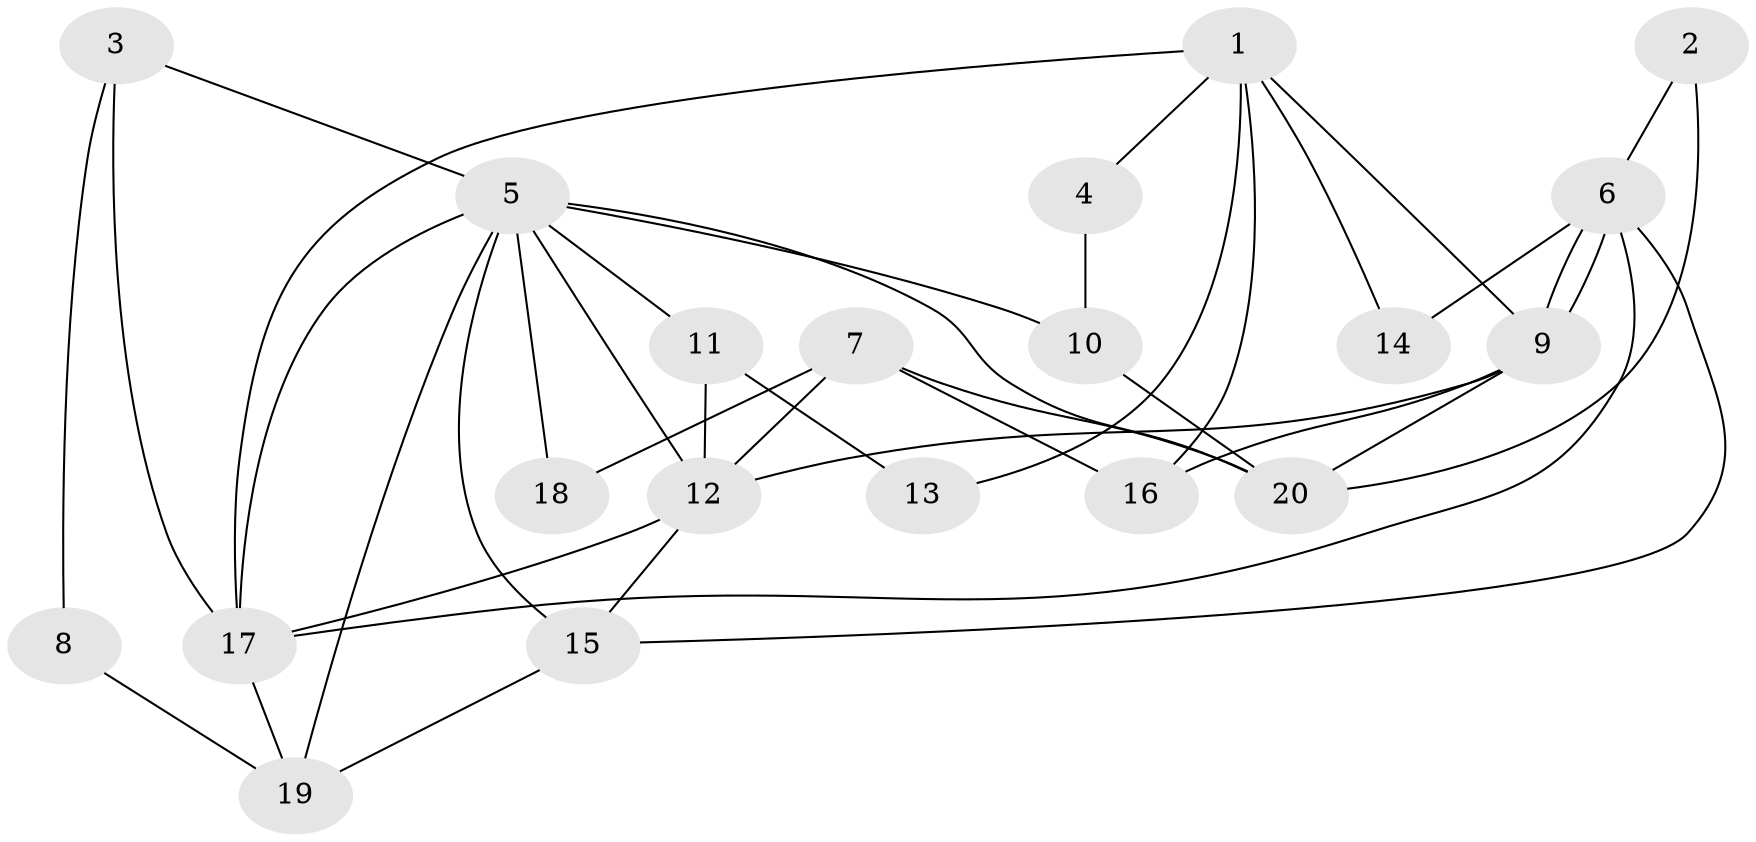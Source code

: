 // Generated by graph-tools (version 1.1) at 2025/46/02/15/25 05:46:28]
// undirected, 20 vertices, 40 edges
graph export_dot {
graph [start="1"]
  node [color=gray90,style=filled];
  1;
  2;
  3;
  4;
  5;
  6;
  7;
  8;
  9;
  10;
  11;
  12;
  13;
  14;
  15;
  16;
  17;
  18;
  19;
  20;
  1 -- 16;
  1 -- 9;
  1 -- 4;
  1 -- 13;
  1 -- 14;
  1 -- 17;
  2 -- 6;
  2 -- 20;
  3 -- 5;
  3 -- 17;
  3 -- 8;
  4 -- 10;
  5 -- 17;
  5 -- 19;
  5 -- 10;
  5 -- 11;
  5 -- 12;
  5 -- 15;
  5 -- 18;
  5 -- 20;
  6 -- 17;
  6 -- 9;
  6 -- 9;
  6 -- 14;
  6 -- 15;
  7 -- 20;
  7 -- 12;
  7 -- 16;
  7 -- 18;
  8 -- 19;
  9 -- 12;
  9 -- 16;
  9 -- 20;
  10 -- 20;
  11 -- 12;
  11 -- 13;
  12 -- 15;
  12 -- 17;
  15 -- 19;
  17 -- 19;
}
